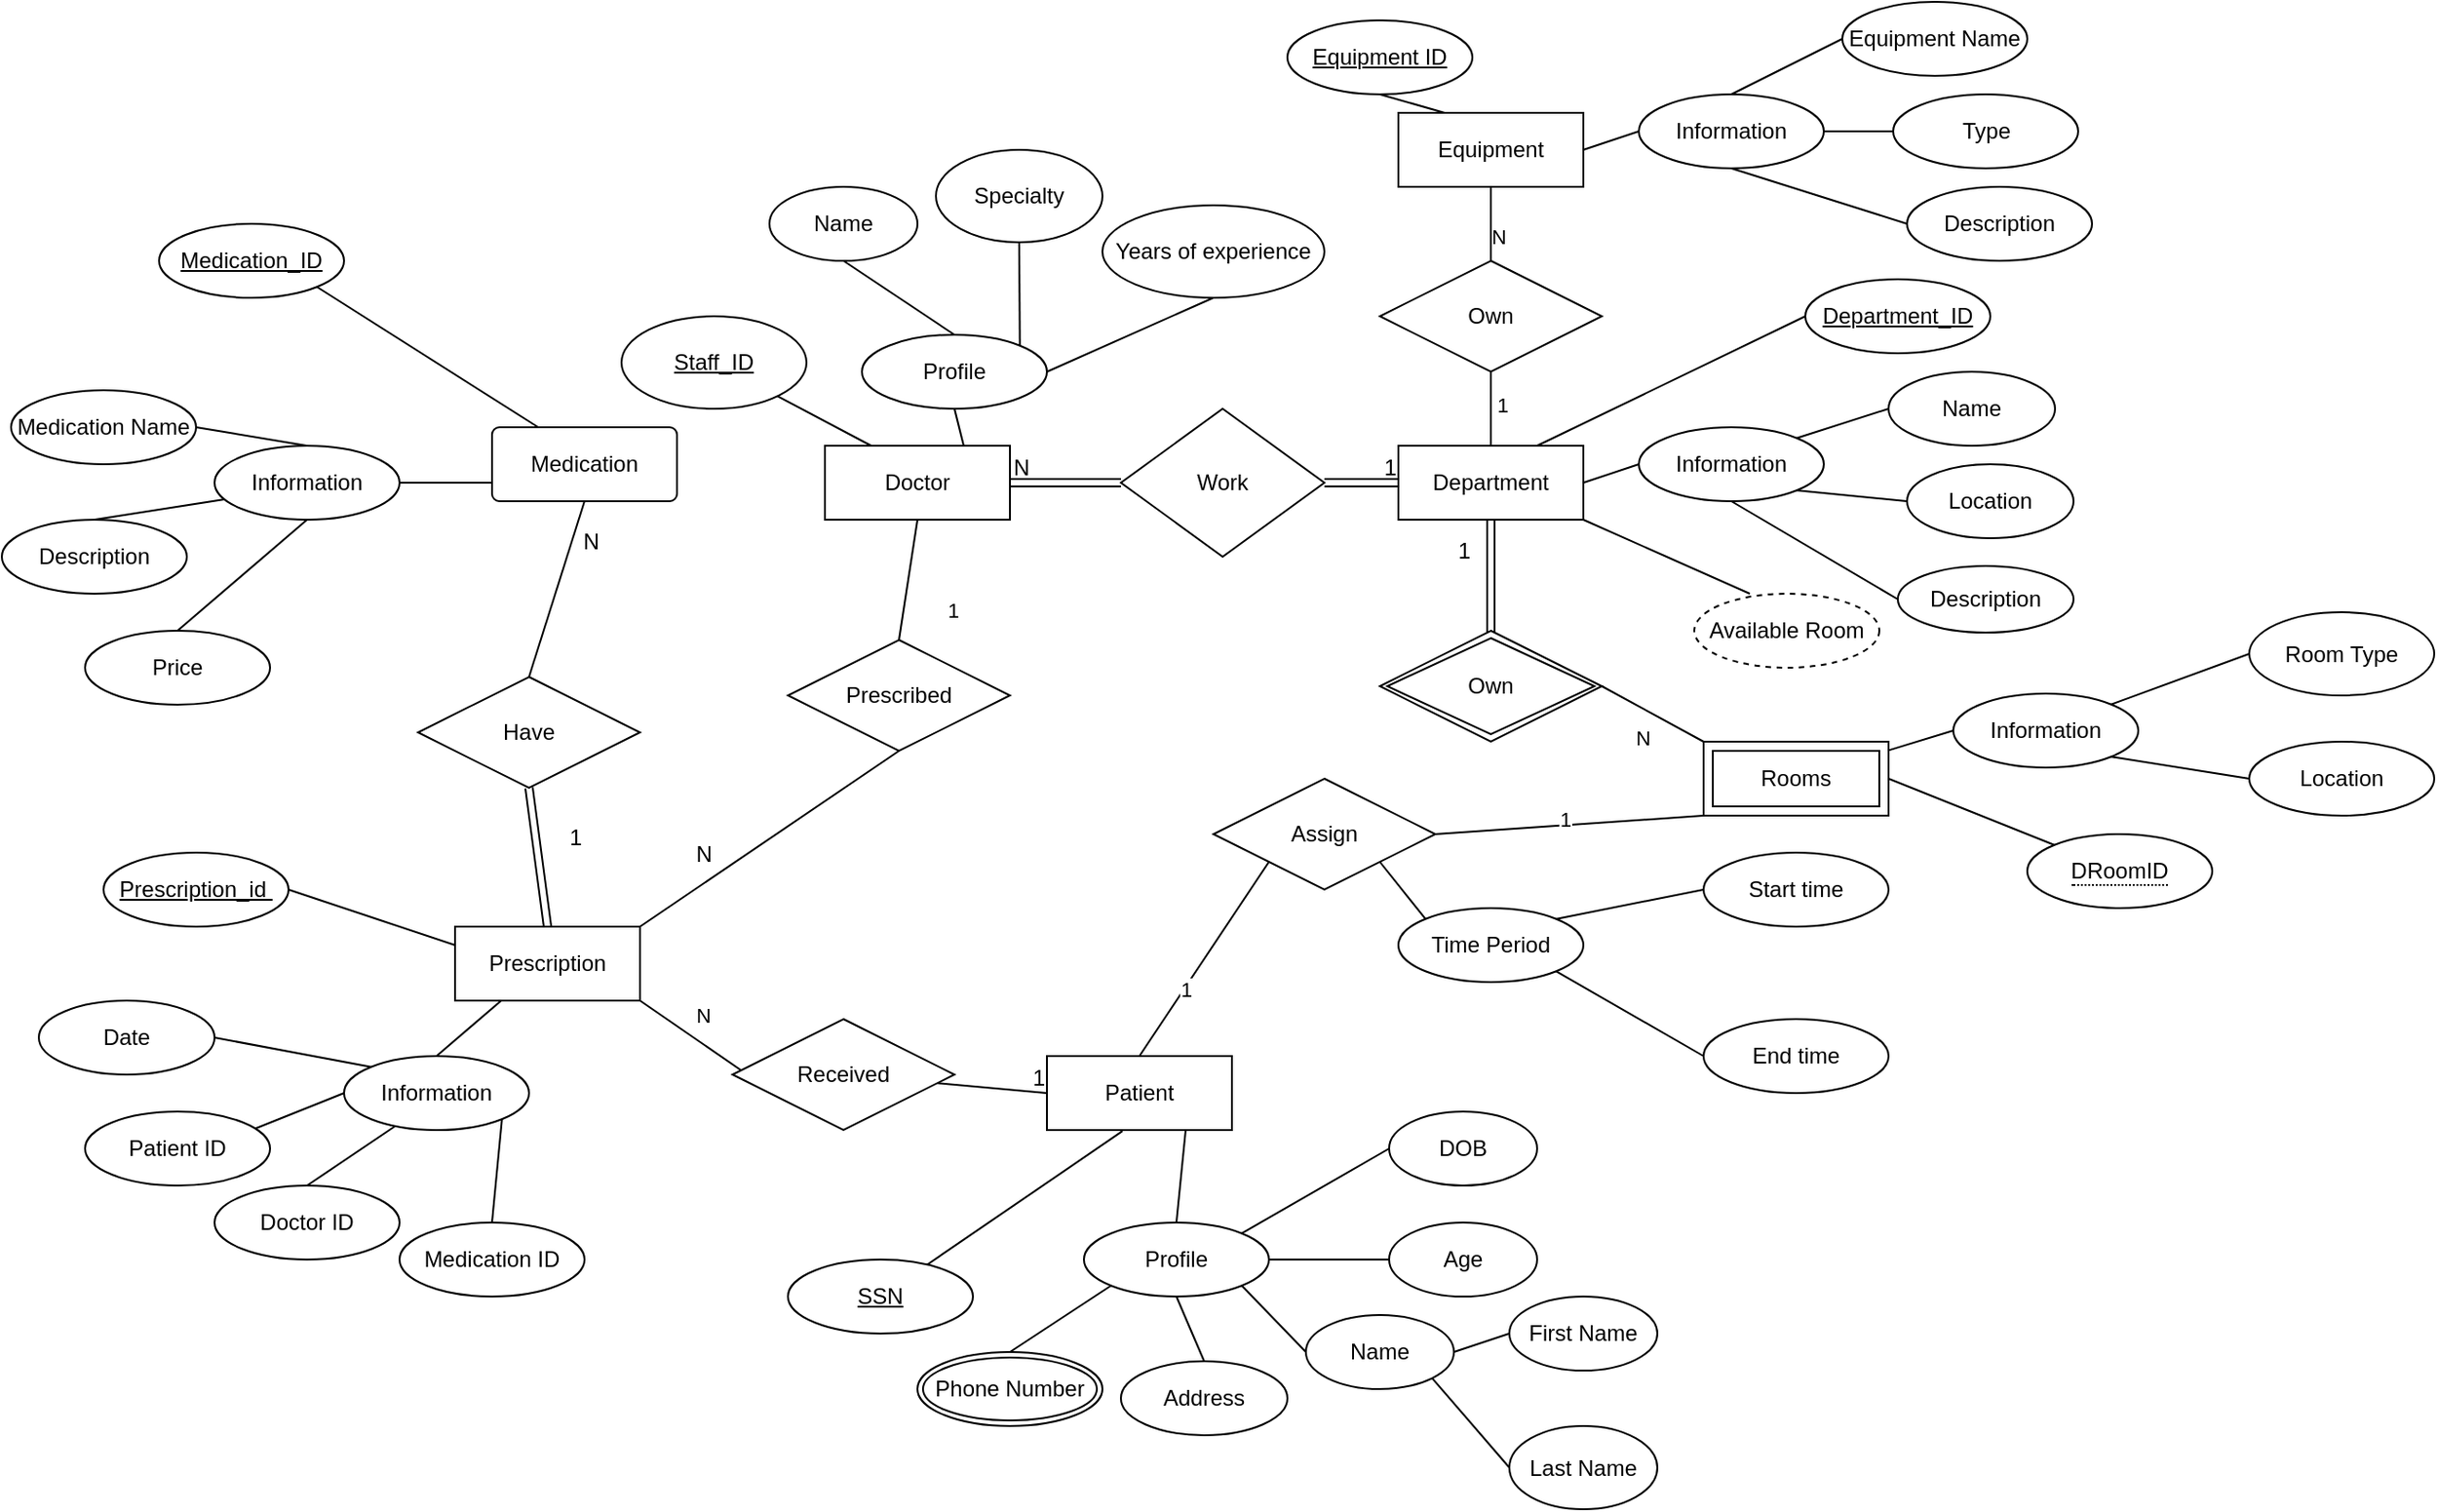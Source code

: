 <mxfile version="24.7.16">
  <diagram name="Page-1" id="lAYnDV3TWPrWhs4WG5Oa">
    <mxGraphModel dx="2306" dy="577" grid="1" gridSize="10" guides="1" tooltips="1" connect="1" arrows="1" fold="1" page="1" pageScale="1" pageWidth="1169" pageHeight="827" math="0" shadow="0">
      <root>
        <mxCell id="0" />
        <mxCell id="1" parent="0" />
        <mxCell id="o8hKFmGq3P5-GHASwoxO-2" value="&lt;u&gt;Staff_ID&lt;/u&gt;" style="ellipse;whiteSpace=wrap;html=1;" parent="1" vertex="1">
          <mxGeometry x="50" y="170" width="100" height="50" as="geometry" />
        </mxCell>
        <mxCell id="o8hKFmGq3P5-GHASwoxO-4" value="Name" style="ellipse;whiteSpace=wrap;html=1;" parent="1" vertex="1">
          <mxGeometry x="130" y="100" width="80" height="40" as="geometry" />
        </mxCell>
        <mxCell id="o8hKFmGq3P5-GHASwoxO-5" value="Specialty" style="ellipse;whiteSpace=wrap;html=1;" parent="1" vertex="1">
          <mxGeometry x="220" y="80" width="90" height="50" as="geometry" />
        </mxCell>
        <mxCell id="o8hKFmGq3P5-GHASwoxO-6" value="Years of experience" style="ellipse;whiteSpace=wrap;html=1;" parent="1" vertex="1">
          <mxGeometry x="310" y="110" width="120" height="50" as="geometry" />
        </mxCell>
        <mxCell id="o8hKFmGq3P5-GHASwoxO-11" value="" style="endArrow=none;html=1;rounded=0;exitX=0.5;exitY=1;exitDx=0;exitDy=0;entryX=1;entryY=0.5;entryDx=0;entryDy=0;" parent="1" source="o8hKFmGq3P5-GHASwoxO-6" target="ZtCGXOt3zLBjOrTxYCuQ-2" edge="1">
          <mxGeometry width="50" height="50" relative="1" as="geometry">
            <mxPoint x="300" y="220" as="sourcePoint" />
            <mxPoint x="210" y="235" as="targetPoint" />
          </mxGeometry>
        </mxCell>
        <mxCell id="o8hKFmGq3P5-GHASwoxO-13" value="" style="endArrow=none;html=1;rounded=0;entryX=0.5;entryY=1;entryDx=0;entryDy=0;exitX=1;exitY=0;exitDx=0;exitDy=0;" parent="1" source="ZtCGXOt3zLBjOrTxYCuQ-2" target="o8hKFmGq3P5-GHASwoxO-5" edge="1">
          <mxGeometry width="50" height="50" relative="1" as="geometry">
            <mxPoint x="215" y="100" as="sourcePoint" />
            <mxPoint x="470" y="70" as="targetPoint" />
          </mxGeometry>
        </mxCell>
        <mxCell id="o8hKFmGq3P5-GHASwoxO-14" value="" style="endArrow=none;html=1;rounded=0;exitX=0.5;exitY=0;exitDx=0;exitDy=0;entryX=0.5;entryY=1;entryDx=0;entryDy=0;" parent="1" source="ZtCGXOt3zLBjOrTxYCuQ-2" target="o8hKFmGq3P5-GHASwoxO-4" edge="1">
          <mxGeometry width="50" height="50" relative="1" as="geometry">
            <mxPoint x="310" y="190" as="sourcePoint" />
            <mxPoint x="170" y="150" as="targetPoint" />
          </mxGeometry>
        </mxCell>
        <mxCell id="o8hKFmGq3P5-GHASwoxO-15" value="" style="endArrow=none;html=1;rounded=0;entryX=0.25;entryY=0;entryDx=0;entryDy=0;" parent="1" source="o8hKFmGq3P5-GHASwoxO-2" target="o8hKFmGq3P5-GHASwoxO-100" edge="1">
          <mxGeometry width="50" height="50" relative="1" as="geometry">
            <mxPoint x="160" y="170" as="sourcePoint" />
            <mxPoint x="230" y="190" as="targetPoint" />
          </mxGeometry>
        </mxCell>
        <mxCell id="o8hKFmGq3P5-GHASwoxO-17" value="&lt;u&gt;Department_ID&lt;/u&gt;" style="ellipse;whiteSpace=wrap;html=1;" parent="1" vertex="1">
          <mxGeometry x="690" y="150" width="100" height="40" as="geometry" />
        </mxCell>
        <mxCell id="o8hKFmGq3P5-GHASwoxO-18" value="Description" style="ellipse;whiteSpace=wrap;html=1;" parent="1" vertex="1">
          <mxGeometry x="740" y="305" width="95" height="36" as="geometry" />
        </mxCell>
        <mxCell id="o8hKFmGq3P5-GHASwoxO-19" value="Location" style="ellipse;whiteSpace=wrap;html=1;" parent="1" vertex="1">
          <mxGeometry x="745" y="250" width="90" height="40" as="geometry" />
        </mxCell>
        <mxCell id="o8hKFmGq3P5-GHASwoxO-20" value="" style="endArrow=none;html=1;rounded=0;entryX=0.75;entryY=0;entryDx=0;entryDy=0;exitX=0;exitY=0.5;exitDx=0;exitDy=0;" parent="1" source="o8hKFmGq3P5-GHASwoxO-17" target="o8hKFmGq3P5-GHASwoxO-101" edge="1">
          <mxGeometry width="50" height="50" relative="1" as="geometry">
            <mxPoint x="630" y="130" as="sourcePoint" />
            <mxPoint x="550" y="220" as="targetPoint" />
          </mxGeometry>
        </mxCell>
        <mxCell id="o8hKFmGq3P5-GHASwoxO-21" value="" style="endArrow=none;html=1;rounded=0;entryX=0;entryY=0.5;entryDx=0;entryDy=0;exitX=1;exitY=1;exitDx=0;exitDy=0;" parent="1" target="o8hKFmGq3P5-GHASwoxO-19" edge="1" source="ZtCGXOt3zLBjOrTxYCuQ-3">
          <mxGeometry width="50" height="50" relative="1" as="geometry">
            <mxPoint x="550" y="260" as="sourcePoint" />
            <mxPoint x="760" y="120" as="targetPoint" />
          </mxGeometry>
        </mxCell>
        <mxCell id="o8hKFmGq3P5-GHASwoxO-22" value="" style="endArrow=none;html=1;rounded=0;exitX=0;exitY=0.5;exitDx=0;exitDy=0;entryX=0.5;entryY=1;entryDx=0;entryDy=0;" parent="1" source="o8hKFmGq3P5-GHASwoxO-18" target="ZtCGXOt3zLBjOrTxYCuQ-3" edge="1">
          <mxGeometry width="50" height="50" relative="1" as="geometry">
            <mxPoint x="630" y="260" as="sourcePoint" />
            <mxPoint x="550" y="300" as="targetPoint" />
          </mxGeometry>
        </mxCell>
        <mxCell id="o8hKFmGq3P5-GHASwoxO-33" value="&lt;u&gt;SSN&lt;/u&gt;" style="ellipse;whiteSpace=wrap;html=1;" parent="1" vertex="1">
          <mxGeometry x="140" y="680" width="100" height="40" as="geometry" />
        </mxCell>
        <mxCell id="o8hKFmGq3P5-GHASwoxO-35" value="Name" style="ellipse;whiteSpace=wrap;html=1;" parent="1" vertex="1">
          <mxGeometry x="420" y="710" width="80" height="40" as="geometry" />
        </mxCell>
        <mxCell id="o8hKFmGq3P5-GHASwoxO-36" value="Address" style="ellipse;whiteSpace=wrap;html=1;" parent="1" vertex="1">
          <mxGeometry x="320" y="735" width="90" height="40" as="geometry" />
        </mxCell>
        <mxCell id="o8hKFmGq3P5-GHASwoxO-37" value="" style="endArrow=none;html=1;rounded=0;exitX=0.5;exitY=0;exitDx=0;exitDy=0;entryX=0;entryY=1;entryDx=0;entryDy=0;" parent="1" source="o8hKFmGq3P5-GHASwoxO-51" target="ZtCGXOt3zLBjOrTxYCuQ-6" edge="1">
          <mxGeometry width="50" height="50" relative="1" as="geometry">
            <mxPoint x="575" y="755" as="sourcePoint" />
            <mxPoint x="340" y="680" as="targetPoint" />
          </mxGeometry>
        </mxCell>
        <mxCell id="o8hKFmGq3P5-GHASwoxO-38" value="" style="endArrow=none;html=1;rounded=0;entryX=0;entryY=0.5;entryDx=0;entryDy=0;exitX=1;exitY=1;exitDx=0;exitDy=0;" parent="1" source="ZtCGXOt3zLBjOrTxYCuQ-6" target="o8hKFmGq3P5-GHASwoxO-35" edge="1">
          <mxGeometry width="50" height="50" relative="1" as="geometry">
            <mxPoint x="390" y="680" as="sourcePoint" />
            <mxPoint x="625" y="640" as="targetPoint" />
          </mxGeometry>
        </mxCell>
        <mxCell id="o8hKFmGq3P5-GHASwoxO-39" value="" style="endArrow=none;html=1;rounded=0;entryX=0.5;entryY=0;entryDx=0;entryDy=0;exitX=0.5;exitY=1;exitDx=0;exitDy=0;" parent="1" source="ZtCGXOt3zLBjOrTxYCuQ-6" target="o8hKFmGq3P5-GHASwoxO-36" edge="1">
          <mxGeometry width="50" height="50" relative="1" as="geometry">
            <mxPoint x="407.48" y="742.1" as="sourcePoint" />
            <mxPoint x="615" y="650" as="targetPoint" />
          </mxGeometry>
        </mxCell>
        <mxCell id="o8hKFmGq3P5-GHASwoxO-41" value="" style="endArrow=none;html=1;rounded=0;exitX=0.408;exitY=1.015;exitDx=0;exitDy=0;exitPerimeter=0;" parent="1" source="o8hKFmGq3P5-GHASwoxO-92" target="o8hKFmGq3P5-GHASwoxO-33" edge="1">
          <mxGeometry width="50" height="50" relative="1" as="geometry">
            <mxPoint x="320" y="575" as="sourcePoint" />
            <mxPoint x="360" y="625" as="targetPoint" />
          </mxGeometry>
        </mxCell>
        <mxCell id="o8hKFmGq3P5-GHASwoxO-42" value="First Name" style="ellipse;whiteSpace=wrap;html=1;" parent="1" vertex="1">
          <mxGeometry x="530" y="700" width="80" height="40" as="geometry" />
        </mxCell>
        <mxCell id="o8hKFmGq3P5-GHASwoxO-44" value="Last Name" style="ellipse;whiteSpace=wrap;html=1;" parent="1" vertex="1">
          <mxGeometry x="530" y="770" width="80" height="45" as="geometry" />
        </mxCell>
        <mxCell id="o8hKFmGq3P5-GHASwoxO-46" value="" style="endArrow=none;html=1;rounded=0;exitX=1;exitY=0.5;exitDx=0;exitDy=0;entryX=0;entryY=0.5;entryDx=0;entryDy=0;" parent="1" source="o8hKFmGq3P5-GHASwoxO-35" target="o8hKFmGq3P5-GHASwoxO-42" edge="1">
          <mxGeometry width="50" height="50" relative="1" as="geometry">
            <mxPoint x="615" y="630" as="sourcePoint" />
            <mxPoint x="665" y="580" as="targetPoint" />
          </mxGeometry>
        </mxCell>
        <mxCell id="o8hKFmGq3P5-GHASwoxO-47" value="" style="endArrow=none;html=1;rounded=0;exitX=1;exitY=1;exitDx=0;exitDy=0;entryX=0;entryY=0.5;entryDx=0;entryDy=0;" parent="1" source="o8hKFmGq3P5-GHASwoxO-35" target="o8hKFmGq3P5-GHASwoxO-44" edge="1">
          <mxGeometry width="50" height="50" relative="1" as="geometry">
            <mxPoint x="625" y="660" as="sourcePoint" />
            <mxPoint x="675" y="610" as="targetPoint" />
          </mxGeometry>
        </mxCell>
        <mxCell id="o8hKFmGq3P5-GHASwoxO-51" value="Phone Number" style="ellipse;shape=doubleEllipse;margin=3;whiteSpace=wrap;html=1;align=center;" parent="1" vertex="1">
          <mxGeometry x="210" y="730" width="100" height="40" as="geometry" />
        </mxCell>
        <mxCell id="o8hKFmGq3P5-GHASwoxO-52" value="Age" style="ellipse;whiteSpace=wrap;html=1;align=center;" parent="1" vertex="1">
          <mxGeometry x="465" y="660" width="80" height="40" as="geometry" />
        </mxCell>
        <mxCell id="o8hKFmGq3P5-GHASwoxO-53" value="DOB" style="ellipse;whiteSpace=wrap;html=1;align=center;" parent="1" vertex="1">
          <mxGeometry x="465" y="600" width="80" height="40" as="geometry" />
        </mxCell>
        <mxCell id="o8hKFmGq3P5-GHASwoxO-54" value="" style="endArrow=none;html=1;rounded=0;entryX=0;entryY=0.5;entryDx=0;entryDy=0;exitX=1;exitY=0;exitDx=0;exitDy=0;" parent="1" source="ZtCGXOt3zLBjOrTxYCuQ-6" target="o8hKFmGq3P5-GHASwoxO-53" edge="1">
          <mxGeometry width="50" height="50" relative="1" as="geometry">
            <mxPoint x="400.97" y="719.977" as="sourcePoint" />
            <mxPoint x="505" y="610" as="targetPoint" />
          </mxGeometry>
        </mxCell>
        <mxCell id="o8hKFmGq3P5-GHASwoxO-55" value="" style="endArrow=none;html=1;rounded=0;entryX=0;entryY=0.5;entryDx=0;entryDy=0;exitX=1;exitY=0.5;exitDx=0;exitDy=0;" parent="1" source="ZtCGXOt3zLBjOrTxYCuQ-6" target="o8hKFmGq3P5-GHASwoxO-52" edge="1">
          <mxGeometry width="50" height="50" relative="1" as="geometry">
            <mxPoint x="360" y="630" as="sourcePoint" />
            <mxPoint x="405" y="600" as="targetPoint" />
          </mxGeometry>
        </mxCell>
        <mxCell id="o8hKFmGq3P5-GHASwoxO-56" value="Medication" style="rounded=1;arcSize=10;whiteSpace=wrap;html=1;align=center;" parent="1" vertex="1">
          <mxGeometry x="-20" y="230" width="100" height="40" as="geometry" />
        </mxCell>
        <mxCell id="o8hKFmGq3P5-GHASwoxO-60" value="Medication_ID" style="ellipse;whiteSpace=wrap;html=1;align=center;fontStyle=4;" parent="1" vertex="1">
          <mxGeometry x="-200" y="120" width="100" height="40" as="geometry" />
        </mxCell>
        <mxCell id="o8hKFmGq3P5-GHASwoxO-62" value="Medication Name" style="ellipse;whiteSpace=wrap;html=1;align=center;" parent="1" vertex="1">
          <mxGeometry x="-280" y="210" width="100" height="40" as="geometry" />
        </mxCell>
        <mxCell id="o8hKFmGq3P5-GHASwoxO-63" value="Description" style="ellipse;whiteSpace=wrap;html=1;align=center;" parent="1" vertex="1">
          <mxGeometry x="-285" y="280" width="100" height="40" as="geometry" />
        </mxCell>
        <mxCell id="o8hKFmGq3P5-GHASwoxO-64" value="Price" style="ellipse;whiteSpace=wrap;html=1;align=center;" parent="1" vertex="1">
          <mxGeometry x="-240" y="340" width="100" height="40" as="geometry" />
        </mxCell>
        <mxCell id="o8hKFmGq3P5-GHASwoxO-66" value="" style="endArrow=none;html=1;rounded=0;entryX=0.5;entryY=0;entryDx=0;entryDy=0;exitX=1;exitY=0.5;exitDx=0;exitDy=0;" parent="1" source="o8hKFmGq3P5-GHASwoxO-62" target="ZtCGXOt3zLBjOrTxYCuQ-8" edge="1">
          <mxGeometry relative="1" as="geometry">
            <mxPoint x="-210" y="255" as="sourcePoint" />
            <mxPoint x="-155.355" y="270.858" as="targetPoint" />
          </mxGeometry>
        </mxCell>
        <mxCell id="o8hKFmGq3P5-GHASwoxO-67" value="" style="endArrow=none;html=1;rounded=0;exitX=1;exitY=0.5;exitDx=0;exitDy=0;entryX=0;entryY=0.75;entryDx=0;entryDy=0;" parent="1" source="ZtCGXOt3zLBjOrTxYCuQ-8" target="o8hKFmGq3P5-GHASwoxO-56" edge="1">
          <mxGeometry relative="1" as="geometry">
            <mxPoint x="-320" y="305" as="sourcePoint" />
            <mxPoint x="-155.355" y="299.142" as="targetPoint" />
          </mxGeometry>
        </mxCell>
        <mxCell id="o8hKFmGq3P5-GHASwoxO-68" value="" style="endArrow=none;html=1;rounded=0;exitX=0.5;exitY=0;exitDx=0;exitDy=0;entryX=0.5;entryY=1;entryDx=0;entryDy=0;" parent="1" source="o8hKFmGq3P5-GHASwoxO-64" target="ZtCGXOt3zLBjOrTxYCuQ-8" edge="1">
          <mxGeometry relative="1" as="geometry">
            <mxPoint x="-230" y="355" as="sourcePoint" />
            <mxPoint x="-120" y="305" as="targetPoint" />
          </mxGeometry>
        </mxCell>
        <mxCell id="o8hKFmGq3P5-GHASwoxO-69" value="" style="endArrow=none;html=1;rounded=0;entryX=0.25;entryY=0;entryDx=0;entryDy=0;exitX=1;exitY=1;exitDx=0;exitDy=0;" parent="1" source="o8hKFmGq3P5-GHASwoxO-60" target="o8hKFmGq3P5-GHASwoxO-56" edge="1">
          <mxGeometry relative="1" as="geometry">
            <mxPoint x="-70" y="155" as="sourcePoint" />
            <mxPoint x="90" y="155" as="targetPoint" />
          </mxGeometry>
        </mxCell>
        <mxCell id="o8hKFmGq3P5-GHASwoxO-71" value="Prescription" style="whiteSpace=wrap;html=1;align=center;" parent="1" vertex="1">
          <mxGeometry x="-40" y="500" width="100" height="40" as="geometry" />
        </mxCell>
        <mxCell id="o8hKFmGq3P5-GHASwoxO-73" value="&lt;u&gt;Prescription_id&amp;nbsp;&lt;/u&gt;" style="ellipse;whiteSpace=wrap;html=1;align=center;" parent="1" vertex="1">
          <mxGeometry x="-230" y="460" width="100" height="40" as="geometry" />
        </mxCell>
        <mxCell id="o8hKFmGq3P5-GHASwoxO-76" value="Date" style="ellipse;whiteSpace=wrap;html=1;align=center;" parent="1" vertex="1">
          <mxGeometry x="-265" y="540" width="95" height="40" as="geometry" />
        </mxCell>
        <mxCell id="o8hKFmGq3P5-GHASwoxO-80" value="" style="endArrow=none;html=1;rounded=0;entryX=0.25;entryY=1;entryDx=0;entryDy=0;exitX=0.5;exitY=0;exitDx=0;exitDy=0;" parent="1" source="ZtCGXOt3zLBjOrTxYCuQ-10" target="o8hKFmGq3P5-GHASwoxO-71" edge="1">
          <mxGeometry relative="1" as="geometry">
            <mxPoint x="-90.0" y="630" as="sourcePoint" />
            <mxPoint x="-90" y="560" as="targetPoint" />
          </mxGeometry>
        </mxCell>
        <mxCell id="o8hKFmGq3P5-GHASwoxO-82" value="" style="endArrow=none;html=1;rounded=0;exitX=1;exitY=0.5;exitDx=0;exitDy=0;entryX=0;entryY=0;entryDx=0;entryDy=0;" parent="1" source="o8hKFmGq3P5-GHASwoxO-76" target="ZtCGXOt3zLBjOrTxYCuQ-10" edge="1">
          <mxGeometry relative="1" as="geometry">
            <mxPoint x="-170" y="550" as="sourcePoint" />
            <mxPoint x="-120" y="620" as="targetPoint" />
          </mxGeometry>
        </mxCell>
        <mxCell id="o8hKFmGq3P5-GHASwoxO-83" value="" style="endArrow=none;html=1;rounded=0;exitX=1;exitY=1;exitDx=0;exitDy=0;entryX=0.5;entryY=0;entryDx=0;entryDy=0;" parent="1" source="ZtCGXOt3zLBjOrTxYCuQ-10" target="ZtCGXOt3zLBjOrTxYCuQ-29" edge="1">
          <mxGeometry relative="1" as="geometry">
            <mxPoint x="40" y="660" as="sourcePoint" />
            <mxPoint x="-30" y="660" as="targetPoint" />
          </mxGeometry>
        </mxCell>
        <mxCell id="o8hKFmGq3P5-GHASwoxO-85" value="" style="endArrow=none;html=1;rounded=0;entryX=0;entryY=0.25;entryDx=0;entryDy=0;exitX=1;exitY=0.5;exitDx=0;exitDy=0;" parent="1" source="o8hKFmGq3P5-GHASwoxO-73" target="o8hKFmGq3P5-GHASwoxO-71" edge="1">
          <mxGeometry relative="1" as="geometry">
            <mxPoint x="14" y="549" as="sourcePoint" />
            <mxPoint x="-20" y="620" as="targetPoint" />
          </mxGeometry>
        </mxCell>
        <mxCell id="o8hKFmGq3P5-GHASwoxO-86" value="" style="shape=link;html=1;rounded=0;" parent="1" source="o8hKFmGq3P5-GHASwoxO-23" edge="1">
          <mxGeometry relative="1" as="geometry">
            <mxPoint x="310" y="260" as="sourcePoint" />
            <mxPoint x="470" y="260" as="targetPoint" />
          </mxGeometry>
        </mxCell>
        <mxCell id="o8hKFmGq3P5-GHASwoxO-88" value="1" style="resizable=0;html=1;whiteSpace=wrap;align=right;verticalAlign=bottom;" parent="o8hKFmGq3P5-GHASwoxO-86" connectable="0" vertex="1">
          <mxGeometry x="1" relative="1" as="geometry" />
        </mxCell>
        <mxCell id="o8hKFmGq3P5-GHASwoxO-89" value="" style="shape=link;html=1;rounded=0;exitX=1;exitY=0.5;exitDx=0;exitDy=0;" parent="1" source="o8hKFmGq3P5-GHASwoxO-100" target="o8hKFmGq3P5-GHASwoxO-23" edge="1">
          <mxGeometry relative="1" as="geometry">
            <mxPoint x="310" y="260" as="sourcePoint" />
            <mxPoint x="470" y="260" as="targetPoint" />
          </mxGeometry>
        </mxCell>
        <mxCell id="o8hKFmGq3P5-GHASwoxO-90" value="N" style="resizable=0;html=1;whiteSpace=wrap;align=left;verticalAlign=bottom;" parent="o8hKFmGq3P5-GHASwoxO-89" connectable="0" vertex="1">
          <mxGeometry x="-1" relative="1" as="geometry" />
        </mxCell>
        <mxCell id="o8hKFmGq3P5-GHASwoxO-23" value="Work" style="rhombus;whiteSpace=wrap;html=1;" parent="1" vertex="1">
          <mxGeometry x="320" y="220" width="110" height="80" as="geometry" />
        </mxCell>
        <mxCell id="o8hKFmGq3P5-GHASwoxO-92" value="Patient" style="whiteSpace=wrap;html=1;align=center;" parent="1" vertex="1">
          <mxGeometry x="280" y="570" width="100" height="40" as="geometry" />
        </mxCell>
        <mxCell id="o8hKFmGq3P5-GHASwoxO-94" value="" style="endArrow=none;html=1;rounded=0;entryX=0;entryY=0.5;entryDx=0;entryDy=0;" parent="1" source="o8hKFmGq3P5-GHASwoxO-96" edge="1" target="o8hKFmGq3P5-GHASwoxO-92">
          <mxGeometry relative="1" as="geometry">
            <mxPoint x="60" y="540" as="sourcePoint" />
            <mxPoint x="250" y="600" as="targetPoint" />
          </mxGeometry>
        </mxCell>
        <mxCell id="o8hKFmGq3P5-GHASwoxO-95" value="1" style="resizable=0;html=1;whiteSpace=wrap;align=right;verticalAlign=bottom;" parent="o8hKFmGq3P5-GHASwoxO-94" connectable="0" vertex="1">
          <mxGeometry x="1" relative="1" as="geometry" />
        </mxCell>
        <mxCell id="o8hKFmGq3P5-GHASwoxO-97" value="" style="endArrow=none;html=1;rounded=0;entryX=0.067;entryY=0.5;entryDx=0;entryDy=0;entryPerimeter=0;" parent="1" target="o8hKFmGq3P5-GHASwoxO-96" edge="1">
          <mxGeometry relative="1" as="geometry">
            <mxPoint x="60" y="540" as="sourcePoint" />
            <mxPoint x="255" y="630" as="targetPoint" />
          </mxGeometry>
        </mxCell>
        <mxCell id="o8hKFmGq3P5-GHASwoxO-99" value="N" style="edgeLabel;html=1;align=center;verticalAlign=middle;resizable=0;points=[];" parent="o8hKFmGq3P5-GHASwoxO-97" vertex="1" connectable="0">
          <mxGeometry x="-0.409" y="2" relative="1" as="geometry">
            <mxPoint x="15" y="-3" as="offset" />
          </mxGeometry>
        </mxCell>
        <mxCell id="o8hKFmGq3P5-GHASwoxO-96" value="Received" style="shape=rhombus;perimeter=rhombusPerimeter;whiteSpace=wrap;html=1;align=center;" parent="1" vertex="1">
          <mxGeometry x="110" y="550" width="120" height="60" as="geometry" />
        </mxCell>
        <mxCell id="o8hKFmGq3P5-GHASwoxO-100" value="Doctor" style="whiteSpace=wrap;html=1;align=center;" parent="1" vertex="1">
          <mxGeometry x="160" y="240" width="100" height="40" as="geometry" />
        </mxCell>
        <mxCell id="o8hKFmGq3P5-GHASwoxO-101" value="Department" style="whiteSpace=wrap;html=1;align=center;" parent="1" vertex="1">
          <mxGeometry x="470" y="240" width="100" height="40" as="geometry" />
        </mxCell>
        <mxCell id="o8hKFmGq3P5-GHASwoxO-104" value="" style="endArrow=none;html=1;rounded=0;entryX=1;entryY=0;entryDx=0;entryDy=0;exitX=0.5;exitY=1;exitDx=0;exitDy=0;" parent="1" source="o8hKFmGq3P5-GHASwoxO-107" target="o8hKFmGq3P5-GHASwoxO-71" edge="1">
          <mxGeometry relative="1" as="geometry">
            <mxPoint x="160" y="280" as="sourcePoint" />
            <mxPoint x="320" y="280" as="targetPoint" />
          </mxGeometry>
        </mxCell>
        <mxCell id="o8hKFmGq3P5-GHASwoxO-105" value="N" style="resizable=0;html=1;whiteSpace=wrap;align=right;verticalAlign=bottom;" parent="o8hKFmGq3P5-GHASwoxO-104" connectable="0" vertex="1">
          <mxGeometry x="1" relative="1" as="geometry">
            <mxPoint x="40" y="-30" as="offset" />
          </mxGeometry>
        </mxCell>
        <mxCell id="o8hKFmGq3P5-GHASwoxO-108" value="" style="endArrow=none;html=1;rounded=0;entryX=0.5;entryY=0;entryDx=0;entryDy=0;exitX=0.5;exitY=1;exitDx=0;exitDy=0;" parent="1" source="o8hKFmGq3P5-GHASwoxO-100" target="o8hKFmGq3P5-GHASwoxO-107" edge="1">
          <mxGeometry relative="1" as="geometry">
            <mxPoint x="160" y="280" as="sourcePoint" />
            <mxPoint x="43" y="502" as="targetPoint" />
          </mxGeometry>
        </mxCell>
        <mxCell id="o8hKFmGq3P5-GHASwoxO-110" value="1" style="edgeLabel;html=1;align=center;verticalAlign=middle;resizable=0;points=[];" parent="o8hKFmGq3P5-GHASwoxO-108" vertex="1" connectable="0">
          <mxGeometry x="-0.887" y="2" relative="1" as="geometry">
            <mxPoint x="17" y="45" as="offset" />
          </mxGeometry>
        </mxCell>
        <mxCell id="o8hKFmGq3P5-GHASwoxO-107" value="Prescribed" style="shape=rhombus;perimeter=rhombusPerimeter;whiteSpace=wrap;html=1;align=center;" parent="1" vertex="1">
          <mxGeometry x="140" y="345" width="120" height="60" as="geometry" />
        </mxCell>
        <mxCell id="o8hKFmGq3P5-GHASwoxO-115" value="" style="shape=link;html=1;rounded=0;entryX=0.5;entryY=1;entryDx=0;entryDy=0;exitX=0.5;exitY=0;exitDx=0;exitDy=0;" parent="1" source="o8hKFmGq3P5-GHASwoxO-71" target="o8hKFmGq3P5-GHASwoxO-111" edge="1">
          <mxGeometry relative="1" as="geometry">
            <mxPoint x="10" y="500" as="sourcePoint" />
            <mxPoint x="-2" y="254" as="targetPoint" />
          </mxGeometry>
        </mxCell>
        <mxCell id="o8hKFmGq3P5-GHASwoxO-116" value="1" style="resizable=0;html=1;whiteSpace=wrap;align=left;verticalAlign=bottom;" parent="o8hKFmGq3P5-GHASwoxO-115" connectable="0" vertex="1">
          <mxGeometry x="-1" relative="1" as="geometry">
            <mxPoint x="10" y="-40" as="offset" />
          </mxGeometry>
        </mxCell>
        <mxCell id="o8hKFmGq3P5-GHASwoxO-111" value="Have" style="shape=rhombus;perimeter=rhombusPerimeter;whiteSpace=wrap;html=1;align=center;" parent="1" vertex="1">
          <mxGeometry x="-60" y="365" width="120" height="60" as="geometry" />
        </mxCell>
        <mxCell id="o8hKFmGq3P5-GHASwoxO-121" value="" style="endArrow=none;html=1;rounded=0;exitX=1;exitY=0;exitDx=0;exitDy=0;entryX=0;entryY=0.5;entryDx=0;entryDy=0;" parent="1" source="ZtCGXOt3zLBjOrTxYCuQ-17" target="o8hKFmGq3P5-GHASwoxO-124" edge="1">
          <mxGeometry relative="1" as="geometry">
            <mxPoint x="715" y="390" as="sourcePoint" />
            <mxPoint x="790.0" y="390" as="targetPoint" />
          </mxGeometry>
        </mxCell>
        <mxCell id="o8hKFmGq3P5-GHASwoxO-122" value="" style="endArrow=none;html=1;rounded=0;exitX=1;exitY=0.5;exitDx=0;exitDy=0;entryX=0;entryY=0;entryDx=0;entryDy=0;" parent="1" source="o8hKFmGq3P5-GHASwoxO-172" target="ZtCGXOt3zLBjOrTxYCuQ-26" edge="1">
          <mxGeometry relative="1" as="geometry">
            <mxPoint x="715" y="430" as="sourcePoint" />
            <mxPoint x="790" y="480" as="targetPoint" />
          </mxGeometry>
        </mxCell>
        <mxCell id="o8hKFmGq3P5-GHASwoxO-124" value="Room Type" style="ellipse;whiteSpace=wrap;html=1;align=center;" parent="1" vertex="1">
          <mxGeometry x="930" y="330" width="100" height="45" as="geometry" />
        </mxCell>
        <mxCell id="o8hKFmGq3P5-GHASwoxO-125" value="" style="endArrow=none;html=1;rounded=0;exitX=1;exitY=1;exitDx=0;exitDy=0;entryX=0;entryY=0.5;entryDx=0;entryDy=0;" parent="1" source="ZtCGXOt3zLBjOrTxYCuQ-17" target="o8hKFmGq3P5-GHASwoxO-126" edge="1">
          <mxGeometry relative="1" as="geometry">
            <mxPoint x="875.355" y="404.142" as="sourcePoint" />
            <mxPoint x="970" y="440" as="targetPoint" />
          </mxGeometry>
        </mxCell>
        <mxCell id="o8hKFmGq3P5-GHASwoxO-126" value="Location" style="ellipse;whiteSpace=wrap;html=1;align=center;" parent="1" vertex="1">
          <mxGeometry x="930" y="400" width="100" height="40" as="geometry" />
        </mxCell>
        <mxCell id="o8hKFmGq3P5-GHASwoxO-128" value="" style="endArrow=none;html=1;rounded=0;exitX=1;exitY=0.5;exitDx=0;exitDy=0;entryX=0;entryY=0;entryDx=0;entryDy=0;" parent="1" source="ZtCGXOt3zLBjOrTxYCuQ-31" target="o8hKFmGq3P5-GHASwoxO-172" edge="1">
          <mxGeometry relative="1" as="geometry">
            <mxPoint x="582.5" y="367.5" as="sourcePoint" />
            <mxPoint x="615" y="410" as="targetPoint" />
          </mxGeometry>
        </mxCell>
        <mxCell id="o8hKFmGq3P5-GHASwoxO-134" value="&lt;div&gt;N&lt;/div&gt;" style="edgeLabel;html=1;align=center;verticalAlign=middle;resizable=0;points=[];" parent="o8hKFmGq3P5-GHASwoxO-128" vertex="1" connectable="0">
          <mxGeometry x="0.135" y="-3" relative="1" as="geometry">
            <mxPoint x="-8" y="8" as="offset" />
          </mxGeometry>
        </mxCell>
        <mxCell id="o8hKFmGq3P5-GHASwoxO-132" value="" style="shape=link;html=1;rounded=0;entryX=0.5;entryY=0;entryDx=0;entryDy=0;" parent="1" source="o8hKFmGq3P5-GHASwoxO-101" edge="1">
          <mxGeometry relative="1" as="geometry">
            <mxPoint x="310" y="350" as="sourcePoint" />
            <mxPoint x="520" y="345" as="targetPoint" />
          </mxGeometry>
        </mxCell>
        <mxCell id="o8hKFmGq3P5-GHASwoxO-133" value="1" style="resizable=0;html=1;whiteSpace=wrap;align=right;verticalAlign=bottom;" parent="o8hKFmGq3P5-GHASwoxO-132" connectable="0" vertex="1">
          <mxGeometry x="1" relative="1" as="geometry">
            <mxPoint x="-10" y="-40" as="offset" />
          </mxGeometry>
        </mxCell>
        <mxCell id="o8hKFmGq3P5-GHASwoxO-135" value="Assign" style="shape=rhombus;perimeter=rhombusPerimeter;whiteSpace=wrap;html=1;align=center;" parent="1" vertex="1">
          <mxGeometry x="370" y="420" width="120" height="60" as="geometry" />
        </mxCell>
        <mxCell id="o8hKFmGq3P5-GHASwoxO-136" value="" style="endArrow=none;html=1;rounded=0;exitX=0.5;exitY=0;exitDx=0;exitDy=0;entryX=0;entryY=1;entryDx=0;entryDy=0;" parent="1" source="o8hKFmGq3P5-GHASwoxO-92" target="o8hKFmGq3P5-GHASwoxO-135" edge="1">
          <mxGeometry relative="1" as="geometry">
            <mxPoint x="220" y="500" as="sourcePoint" />
            <mxPoint x="380" y="500" as="targetPoint" />
          </mxGeometry>
        </mxCell>
        <mxCell id="o8hKFmGq3P5-GHASwoxO-143" value="1" style="edgeLabel;html=1;align=center;verticalAlign=middle;resizable=0;points=[];" parent="o8hKFmGq3P5-GHASwoxO-136" vertex="1" connectable="0">
          <mxGeometry x="-0.291" y="-1" relative="1" as="geometry">
            <mxPoint x="-1" as="offset" />
          </mxGeometry>
        </mxCell>
        <mxCell id="o8hKFmGq3P5-GHASwoxO-137" value="" style="endArrow=none;html=1;rounded=0;exitX=1;exitY=0.5;exitDx=0;exitDy=0;entryX=0;entryY=1;entryDx=0;entryDy=0;" parent="1" source="o8hKFmGq3P5-GHASwoxO-135" target="o8hKFmGq3P5-GHASwoxO-172" edge="1">
          <mxGeometry relative="1" as="geometry">
            <mxPoint x="470" y="430" as="sourcePoint" />
            <mxPoint x="630" y="430" as="targetPoint" />
          </mxGeometry>
        </mxCell>
        <mxCell id="o8hKFmGq3P5-GHASwoxO-144" value="1" style="edgeLabel;html=1;align=center;verticalAlign=middle;resizable=0;points=[];" parent="o8hKFmGq3P5-GHASwoxO-137" vertex="1" connectable="0">
          <mxGeometry x="0.552" y="-1" relative="1" as="geometry">
            <mxPoint x="-43" y="-1" as="offset" />
          </mxGeometry>
        </mxCell>
        <mxCell id="o8hKFmGq3P5-GHASwoxO-140" value="Time Period" style="ellipse;whiteSpace=wrap;html=1;align=center;" parent="1" vertex="1">
          <mxGeometry x="470" y="490" width="100" height="40" as="geometry" />
        </mxCell>
        <mxCell id="o8hKFmGq3P5-GHASwoxO-141" value="" style="endArrow=none;html=1;rounded=0;entryX=1;entryY=1;entryDx=0;entryDy=0;exitX=0.5;exitY=0;exitDx=0;exitDy=0;" parent="1" target="o8hKFmGq3P5-GHASwoxO-101" edge="1">
          <mxGeometry relative="1" as="geometry">
            <mxPoint x="660" y="320" as="sourcePoint" />
            <mxPoint x="560" y="390" as="targetPoint" />
          </mxGeometry>
        </mxCell>
        <mxCell id="o8hKFmGq3P5-GHASwoxO-145" value="" style="endArrow=none;html=1;rounded=0;exitX=0;exitY=0;exitDx=0;exitDy=0;entryX=1;entryY=1;entryDx=0;entryDy=0;" parent="1" source="o8hKFmGq3P5-GHASwoxO-140" target="o8hKFmGq3P5-GHASwoxO-135" edge="1">
          <mxGeometry relative="1" as="geometry">
            <mxPoint x="220" y="500" as="sourcePoint" />
            <mxPoint x="380" y="500" as="targetPoint" />
          </mxGeometry>
        </mxCell>
        <mxCell id="o8hKFmGq3P5-GHASwoxO-149" value="Start time" style="ellipse;whiteSpace=wrap;html=1;align=center;" parent="1" vertex="1">
          <mxGeometry x="635" y="460" width="100" height="40" as="geometry" />
        </mxCell>
        <mxCell id="o8hKFmGq3P5-GHASwoxO-150" value="End time" style="ellipse;whiteSpace=wrap;html=1;align=center;" parent="1" vertex="1">
          <mxGeometry x="635" y="550" width="100" height="40" as="geometry" />
        </mxCell>
        <mxCell id="o8hKFmGq3P5-GHASwoxO-151" value="" style="endArrow=none;html=1;rounded=0;exitX=1;exitY=0;exitDx=0;exitDy=0;entryX=0;entryY=0.5;entryDx=0;entryDy=0;" parent="1" source="o8hKFmGq3P5-GHASwoxO-140" target="o8hKFmGq3P5-GHASwoxO-149" edge="1">
          <mxGeometry relative="1" as="geometry">
            <mxPoint x="530" y="600" as="sourcePoint" />
            <mxPoint x="690" y="600" as="targetPoint" />
          </mxGeometry>
        </mxCell>
        <mxCell id="o8hKFmGq3P5-GHASwoxO-152" value="" style="endArrow=none;html=1;rounded=0;exitX=1;exitY=1;exitDx=0;exitDy=0;entryX=0;entryY=0.5;entryDx=0;entryDy=0;" parent="1" source="o8hKFmGq3P5-GHASwoxO-140" target="o8hKFmGq3P5-GHASwoxO-150" edge="1">
          <mxGeometry relative="1" as="geometry">
            <mxPoint x="650" y="620" as="sourcePoint" />
            <mxPoint x="700" y="610" as="targetPoint" />
          </mxGeometry>
        </mxCell>
        <mxCell id="o8hKFmGq3P5-GHASwoxO-153" value="Equipment" style="whiteSpace=wrap;html=1;align=center;" parent="1" vertex="1">
          <mxGeometry x="470" y="60" width="100" height="40" as="geometry" />
        </mxCell>
        <mxCell id="o8hKFmGq3P5-GHASwoxO-156" value="Equipment ID" style="ellipse;whiteSpace=wrap;html=1;align=center;fontStyle=4;" parent="1" vertex="1">
          <mxGeometry x="410" y="10" width="100" height="40" as="geometry" />
        </mxCell>
        <mxCell id="o8hKFmGq3P5-GHASwoxO-157" value="" style="endArrow=none;html=1;rounded=0;entryX=0.25;entryY=0;entryDx=0;entryDy=0;exitX=0.5;exitY=1;exitDx=0;exitDy=0;" parent="1" source="o8hKFmGq3P5-GHASwoxO-156" target="o8hKFmGq3P5-GHASwoxO-153" edge="1">
          <mxGeometry relative="1" as="geometry">
            <mxPoint x="470" y="-10" as="sourcePoint" />
            <mxPoint x="440" y="20" as="targetPoint" />
          </mxGeometry>
        </mxCell>
        <mxCell id="o8hKFmGq3P5-GHASwoxO-159" value="" style="endArrow=none;html=1;rounded=0;exitX=0.5;exitY=0;exitDx=0;exitDy=0;entryX=0;entryY=0.5;entryDx=0;entryDy=0;" parent="1" source="ZtCGXOt3zLBjOrTxYCuQ-23" target="o8hKFmGq3P5-GHASwoxO-160" edge="1">
          <mxGeometry relative="1" as="geometry">
            <mxPoint x="490" y="80" as="sourcePoint" />
            <mxPoint x="599.645" y="64.142" as="targetPoint" />
          </mxGeometry>
        </mxCell>
        <mxCell id="o8hKFmGq3P5-GHASwoxO-160" value="Equipment Name" style="ellipse;whiteSpace=wrap;html=1;align=center;" parent="1" vertex="1">
          <mxGeometry x="710" width="100" height="40" as="geometry" />
        </mxCell>
        <mxCell id="o8hKFmGq3P5-GHASwoxO-163" value="Description" style="ellipse;whiteSpace=wrap;html=1;align=center;" parent="1" vertex="1">
          <mxGeometry x="745" y="100" width="100" height="40" as="geometry" />
        </mxCell>
        <mxCell id="o8hKFmGq3P5-GHASwoxO-165" value="" style="endArrow=none;html=1;rounded=0;entryX=0;entryY=0.5;entryDx=0;entryDy=0;exitX=0.5;exitY=1;exitDx=0;exitDy=0;" parent="1" source="ZtCGXOt3zLBjOrTxYCuQ-23" target="o8hKFmGq3P5-GHASwoxO-163" edge="1">
          <mxGeometry relative="1" as="geometry">
            <mxPoint x="660" y="70" as="sourcePoint" />
            <mxPoint x="790" y="80" as="targetPoint" />
          </mxGeometry>
        </mxCell>
        <mxCell id="o8hKFmGq3P5-GHASwoxO-166" value="Own" style="shape=rhombus;perimeter=rhombusPerimeter;whiteSpace=wrap;html=1;align=center;" parent="1" vertex="1">
          <mxGeometry x="460" y="140" width="120" height="60" as="geometry" />
        </mxCell>
        <mxCell id="o8hKFmGq3P5-GHASwoxO-167" value="" style="endArrow=none;html=1;rounded=0;exitX=0.5;exitY=0;exitDx=0;exitDy=0;entryX=0.5;entryY=1;entryDx=0;entryDy=0;" parent="1" source="o8hKFmGq3P5-GHASwoxO-166" target="o8hKFmGq3P5-GHASwoxO-153" edge="1">
          <mxGeometry relative="1" as="geometry">
            <mxPoint x="370" y="100" as="sourcePoint" />
            <mxPoint x="530" y="100" as="targetPoint" />
          </mxGeometry>
        </mxCell>
        <mxCell id="o8hKFmGq3P5-GHASwoxO-170" value="N" style="edgeLabel;html=1;align=center;verticalAlign=middle;resizable=0;points=[];" parent="o8hKFmGq3P5-GHASwoxO-167" vertex="1" connectable="0">
          <mxGeometry x="0.264" y="-3" relative="1" as="geometry">
            <mxPoint x="1" y="12" as="offset" />
          </mxGeometry>
        </mxCell>
        <mxCell id="o8hKFmGq3P5-GHASwoxO-168" value="" style="endArrow=none;html=1;rounded=0;exitX=0.5;exitY=0;exitDx=0;exitDy=0;entryX=0.5;entryY=1;entryDx=0;entryDy=0;" parent="1" source="o8hKFmGq3P5-GHASwoxO-101" target="o8hKFmGq3P5-GHASwoxO-166" edge="1">
          <mxGeometry relative="1" as="geometry">
            <mxPoint x="340" y="190" as="sourcePoint" />
            <mxPoint x="500" y="190" as="targetPoint" />
          </mxGeometry>
        </mxCell>
        <mxCell id="o8hKFmGq3P5-GHASwoxO-169" value="1" style="edgeLabel;html=1;align=center;verticalAlign=middle;resizable=0;points=[];" parent="o8hKFmGq3P5-GHASwoxO-168" vertex="1" connectable="0">
          <mxGeometry x="-0.412" y="-3" relative="1" as="geometry">
            <mxPoint x="3" y="-10" as="offset" />
          </mxGeometry>
        </mxCell>
        <mxCell id="o8hKFmGq3P5-GHASwoxO-172" value="Rooms" style="shape=ext;margin=3;double=1;whiteSpace=wrap;html=1;align=center;" parent="1" vertex="1">
          <mxGeometry x="635" y="400" width="100" height="40" as="geometry" />
        </mxCell>
        <mxCell id="o8hKFmGq3P5-GHASwoxO-173" value="Name" style="ellipse;whiteSpace=wrap;html=1;align=center;" parent="1" vertex="1">
          <mxGeometry x="735" y="200" width="90" height="40" as="geometry" />
        </mxCell>
        <mxCell id="o8hKFmGq3P5-GHASwoxO-174" value="" style="endArrow=none;html=1;rounded=0;entryX=0;entryY=0.5;entryDx=0;entryDy=0;exitX=1;exitY=0;exitDx=0;exitDy=0;" parent="1" target="o8hKFmGq3P5-GHASwoxO-173" edge="1" source="ZtCGXOt3zLBjOrTxYCuQ-3">
          <mxGeometry relative="1" as="geometry">
            <mxPoint x="570" y="240" as="sourcePoint" />
            <mxPoint x="730" y="240" as="targetPoint" />
          </mxGeometry>
        </mxCell>
        <mxCell id="o8hKFmGq3P5-GHASwoxO-177" value="" style="endArrow=none;html=1;rounded=0;entryX=0;entryY=0.5;entryDx=0;entryDy=0;" parent="1" source="o8hKFmGq3P5-GHASwoxO-172" target="ZtCGXOt3zLBjOrTxYCuQ-17" edge="1">
          <mxGeometry relative="1" as="geometry">
            <mxPoint x="725" y="410" as="sourcePoint" />
            <mxPoint x="800" y="400" as="targetPoint" />
          </mxGeometry>
        </mxCell>
        <mxCell id="o8hKFmGq3P5-GHASwoxO-183" style="edgeStyle=orthogonalEdgeStyle;rounded=0;orthogonalLoop=1;jettySize=auto;html=1;exitX=0.5;exitY=1;exitDx=0;exitDy=0;" parent="1" edge="1">
          <mxGeometry relative="1" as="geometry">
            <mxPoint x="25" y="700" as="sourcePoint" />
            <mxPoint x="25" y="700" as="targetPoint" />
          </mxGeometry>
        </mxCell>
        <mxCell id="o8hKFmGq3P5-GHASwoxO-191" value="" style="endArrow=none;html=1;rounded=0;exitX=1;exitY=0.5;exitDx=0;exitDy=0;entryX=0;entryY=0.5;entryDx=0;entryDy=0;" parent="1" source="ZtCGXOt3zLBjOrTxYCuQ-23" target="o8hKFmGq3P5-GHASwoxO-162" edge="1">
          <mxGeometry relative="1" as="geometry">
            <mxPoint x="570" y="70" as="sourcePoint" />
            <mxPoint x="700" y="40" as="targetPoint" />
          </mxGeometry>
        </mxCell>
        <mxCell id="o8hKFmGq3P5-GHASwoxO-162" value="Type" style="ellipse;whiteSpace=wrap;html=1;align=center;" parent="1" vertex="1">
          <mxGeometry x="737.5" y="50" width="100" height="40" as="geometry" />
        </mxCell>
        <mxCell id="o8hKFmGq3P5-GHASwoxO-192" value="" style="endArrow=none;html=1;rounded=0;exitX=0.5;exitY=0;exitDx=0;exitDy=0;entryX=0.5;entryY=1;entryDx=0;entryDy=0;" parent="1" edge="1" target="o8hKFmGq3P5-GHASwoxO-56" source="o8hKFmGq3P5-GHASwoxO-111">
          <mxGeometry relative="1" as="geometry">
            <mxPoint x="10" y="350" as="sourcePoint" />
            <mxPoint y="260" as="targetPoint" />
          </mxGeometry>
        </mxCell>
        <mxCell id="o8hKFmGq3P5-GHASwoxO-193" value="N" style="resizable=0;html=1;whiteSpace=wrap;align=right;verticalAlign=bottom;" parent="o8hKFmGq3P5-GHASwoxO-192" connectable="0" vertex="1">
          <mxGeometry x="1" relative="1" as="geometry">
            <mxPoint x="10" y="30" as="offset" />
          </mxGeometry>
        </mxCell>
        <mxCell id="o8hKFmGq3P5-GHASwoxO-196" style="edgeStyle=orthogonalEdgeStyle;rounded=0;orthogonalLoop=1;jettySize=auto;html=1;exitX=0.5;exitY=1;exitDx=0;exitDy=0;" parent="1" source="o8hKFmGq3P5-GHASwoxO-35" target="o8hKFmGq3P5-GHASwoxO-35" edge="1">
          <mxGeometry relative="1" as="geometry" />
        </mxCell>
        <mxCell id="ZtCGXOt3zLBjOrTxYCuQ-1" value="" style="endArrow=none;html=1;rounded=0;exitX=0.75;exitY=0;exitDx=0;exitDy=0;entryX=0.5;entryY=1;entryDx=0;entryDy=0;" edge="1" parent="1" source="o8hKFmGq3P5-GHASwoxO-100" target="ZtCGXOt3zLBjOrTxYCuQ-2">
          <mxGeometry width="50" height="50" relative="1" as="geometry">
            <mxPoint x="210" y="240" as="sourcePoint" />
            <mxPoint x="170" y="140" as="targetPoint" />
          </mxGeometry>
        </mxCell>
        <mxCell id="ZtCGXOt3zLBjOrTxYCuQ-2" value="Profile" style="ellipse;whiteSpace=wrap;html=1;align=center;" vertex="1" parent="1">
          <mxGeometry x="180" y="180" width="100" height="40" as="geometry" />
        </mxCell>
        <mxCell id="ZtCGXOt3zLBjOrTxYCuQ-3" value="Information" style="ellipse;whiteSpace=wrap;html=1;align=center;" vertex="1" parent="1">
          <mxGeometry x="600" y="230" width="100" height="40" as="geometry" />
        </mxCell>
        <mxCell id="ZtCGXOt3zLBjOrTxYCuQ-5" value="" style="endArrow=none;html=1;rounded=0;entryX=0;entryY=0.5;entryDx=0;entryDy=0;exitX=1;exitY=0.5;exitDx=0;exitDy=0;" edge="1" parent="1" source="o8hKFmGq3P5-GHASwoxO-101" target="ZtCGXOt3zLBjOrTxYCuQ-3">
          <mxGeometry relative="1" as="geometry">
            <mxPoint x="695" y="250" as="sourcePoint" />
            <mxPoint x="730" y="240" as="targetPoint" />
          </mxGeometry>
        </mxCell>
        <mxCell id="ZtCGXOt3zLBjOrTxYCuQ-6" value="Profile" style="ellipse;whiteSpace=wrap;html=1;align=center;" vertex="1" parent="1">
          <mxGeometry x="300" y="660" width="100" height="40" as="geometry" />
        </mxCell>
        <mxCell id="ZtCGXOt3zLBjOrTxYCuQ-9" value="" style="endArrow=none;html=1;rounded=0;exitX=0.5;exitY=0;exitDx=0;exitDy=0;entryX=0;entryY=0.75;entryDx=0;entryDy=0;" edge="1" parent="1" source="o8hKFmGq3P5-GHASwoxO-63" target="ZtCGXOt3zLBjOrTxYCuQ-8">
          <mxGeometry relative="1" as="geometry">
            <mxPoint x="-235" y="280" as="sourcePoint" />
            <mxPoint x="-60" y="245" as="targetPoint" />
          </mxGeometry>
        </mxCell>
        <mxCell id="ZtCGXOt3zLBjOrTxYCuQ-8" value="Information" style="ellipse;whiteSpace=wrap;html=1;align=center;" vertex="1" parent="1">
          <mxGeometry x="-170" y="240" width="100" height="40" as="geometry" />
        </mxCell>
        <mxCell id="ZtCGXOt3zLBjOrTxYCuQ-11" value="" style="endArrow=none;html=1;rounded=0;entryX=0.25;entryY=1;entryDx=0;entryDy=0;exitX=0.5;exitY=0;exitDx=0;exitDy=0;" edge="1" parent="1" source="ZtCGXOt3zLBjOrTxYCuQ-28" target="ZtCGXOt3zLBjOrTxYCuQ-10">
          <mxGeometry relative="1" as="geometry">
            <mxPoint x="-110" y="640" as="sourcePoint" />
            <mxPoint x="-15" y="540" as="targetPoint" />
          </mxGeometry>
        </mxCell>
        <mxCell id="ZtCGXOt3zLBjOrTxYCuQ-10" value="Information" style="ellipse;whiteSpace=wrap;html=1;align=center;" vertex="1" parent="1">
          <mxGeometry x="-100" y="570" width="100" height="40" as="geometry" />
        </mxCell>
        <mxCell id="ZtCGXOt3zLBjOrTxYCuQ-12" value="" style="endArrow=none;html=1;rounded=0;exitX=1;exitY=0.5;exitDx=0;exitDy=0;entryX=0;entryY=0.5;entryDx=0;entryDy=0;" edge="1" parent="1" target="ZtCGXOt3zLBjOrTxYCuQ-10">
          <mxGeometry relative="1" as="geometry">
            <mxPoint x="-150" y="610" as="sourcePoint" />
            <mxPoint x="-75" y="586" as="targetPoint" />
          </mxGeometry>
        </mxCell>
        <mxCell id="ZtCGXOt3zLBjOrTxYCuQ-16" value="" style="endArrow=none;html=1;rounded=0;exitX=0.5;exitY=0;exitDx=0;exitDy=0;entryX=0.75;entryY=1;entryDx=0;entryDy=0;" edge="1" parent="1" source="ZtCGXOt3zLBjOrTxYCuQ-6" target="o8hKFmGq3P5-GHASwoxO-92">
          <mxGeometry relative="1" as="geometry">
            <mxPoint x="190" y="630" as="sourcePoint" />
            <mxPoint x="350" y="630" as="targetPoint" />
          </mxGeometry>
        </mxCell>
        <mxCell id="ZtCGXOt3zLBjOrTxYCuQ-17" value="Information" style="ellipse;whiteSpace=wrap;html=1;align=center;" vertex="1" parent="1">
          <mxGeometry x="770" y="374" width="100" height="40" as="geometry" />
        </mxCell>
        <mxCell id="ZtCGXOt3zLBjOrTxYCuQ-22" value="Available Room" style="ellipse;whiteSpace=wrap;html=1;align=center;dashed=1;" vertex="1" parent="1">
          <mxGeometry x="630" y="320" width="100" height="40" as="geometry" />
        </mxCell>
        <mxCell id="ZtCGXOt3zLBjOrTxYCuQ-23" value="Information" style="ellipse;whiteSpace=wrap;html=1;align=center;" vertex="1" parent="1">
          <mxGeometry x="600" y="50" width="100" height="40" as="geometry" />
        </mxCell>
        <mxCell id="ZtCGXOt3zLBjOrTxYCuQ-24" value="" style="endArrow=none;html=1;rounded=0;exitX=1;exitY=0.5;exitDx=0;exitDy=0;entryX=0;entryY=0.5;entryDx=0;entryDy=0;" edge="1" parent="1" source="o8hKFmGq3P5-GHASwoxO-153" target="ZtCGXOt3zLBjOrTxYCuQ-23">
          <mxGeometry relative="1" as="geometry">
            <mxPoint x="480" y="70" as="sourcePoint" />
            <mxPoint x="640" y="70" as="targetPoint" />
          </mxGeometry>
        </mxCell>
        <mxCell id="ZtCGXOt3zLBjOrTxYCuQ-26" value="&lt;span style=&quot;border-bottom: 1px dotted&quot;&gt;DRoomID&lt;/span&gt;" style="ellipse;whiteSpace=wrap;html=1;align=center;" vertex="1" parent="1">
          <mxGeometry x="810" y="450" width="100" height="40" as="geometry" />
        </mxCell>
        <mxCell id="ZtCGXOt3zLBjOrTxYCuQ-27" value="Patient ID" style="ellipse;whiteSpace=wrap;html=1;align=center;" vertex="1" parent="1">
          <mxGeometry x="-240" y="600" width="100" height="40" as="geometry" />
        </mxCell>
        <mxCell id="ZtCGXOt3zLBjOrTxYCuQ-28" value="Doctor ID" style="ellipse;whiteSpace=wrap;html=1;align=center;" vertex="1" parent="1">
          <mxGeometry x="-170" y="640" width="100" height="40" as="geometry" />
        </mxCell>
        <mxCell id="ZtCGXOt3zLBjOrTxYCuQ-29" value="Medication ID" style="ellipse;whiteSpace=wrap;html=1;align=center;" vertex="1" parent="1">
          <mxGeometry x="-70" y="660" width="100" height="40" as="geometry" />
        </mxCell>
        <mxCell id="ZtCGXOt3zLBjOrTxYCuQ-31" value="Own" style="shape=rhombus;double=1;perimeter=rhombusPerimeter;whiteSpace=wrap;html=1;align=center;" vertex="1" parent="1">
          <mxGeometry x="460" y="340" width="120" height="60" as="geometry" />
        </mxCell>
      </root>
    </mxGraphModel>
  </diagram>
</mxfile>
